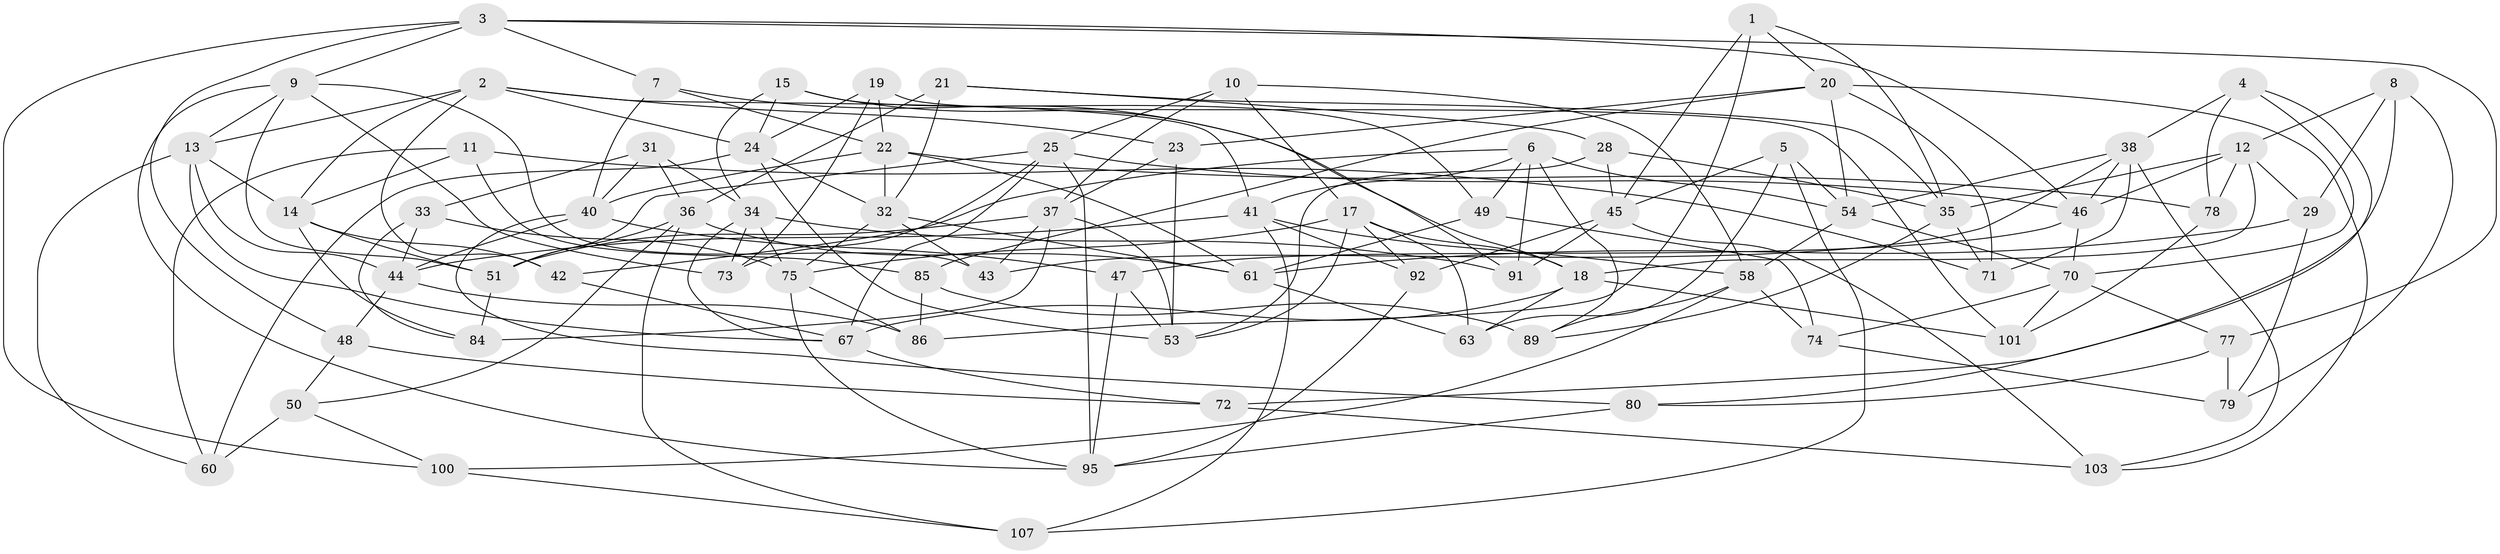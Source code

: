 // original degree distribution, {4: 1.0}
// Generated by graph-tools (version 1.1) at 2025/11/02/27/25 16:11:47]
// undirected, 74 vertices, 181 edges
graph export_dot {
graph [start="1"]
  node [color=gray90,style=filled];
  1;
  2 [super="+30"];
  3 [super="+104"];
  4;
  5;
  6 [super="+106"];
  7;
  8;
  9 [super="+81"];
  10;
  11;
  12 [super="+26"];
  13 [super="+93"];
  14 [super="+16"];
  15;
  17 [super="+62"];
  18 [super="+83"];
  19;
  20 [super="+52"];
  21;
  22 [super="+27"];
  23;
  24 [super="+39"];
  25 [super="+98"];
  28;
  29;
  31;
  32 [super="+94"];
  33;
  34 [super="+59"];
  35 [super="+66"];
  36 [super="+105"];
  37 [super="+55"];
  38 [super="+57"];
  40 [super="+64"];
  41 [super="+102"];
  42;
  43;
  44 [super="+68"];
  45 [super="+65"];
  46 [super="+90"];
  47;
  48;
  49;
  50;
  51 [super="+69"];
  53 [super="+56"];
  54 [super="+87"];
  58 [super="+82"];
  60;
  61 [super="+96"];
  63;
  67 [super="+76"];
  70 [super="+88"];
  71;
  72;
  73;
  74;
  75 [super="+99"];
  77;
  78;
  79;
  80;
  84;
  85;
  86;
  89;
  91;
  92;
  95 [super="+97"];
  100;
  101;
  103;
  107;
  1 -- 20;
  1 -- 86;
  1 -- 35;
  1 -- 45;
  2 -- 24;
  2 -- 42;
  2 -- 41;
  2 -- 13;
  2 -- 14;
  2 -- 23;
  3 -- 100;
  3 -- 7;
  3 -- 48;
  3 -- 9;
  3 -- 77;
  3 -- 46;
  4 -- 80;
  4 -- 70;
  4 -- 78;
  4 -- 38;
  5 -- 63;
  5 -- 54;
  5 -- 107;
  5 -- 45;
  6 -- 41;
  6 -- 89;
  6 -- 54;
  6 -- 49;
  6 -- 42;
  6 -- 91;
  7 -- 18;
  7 -- 22;
  7 -- 40;
  8 -- 29;
  8 -- 79;
  8 -- 72;
  8 -- 12;
  9 -- 95;
  9 -- 43;
  9 -- 73;
  9 -- 51;
  9 -- 13;
  10 -- 58;
  10 -- 37;
  10 -- 17;
  10 -- 25;
  11 -- 60;
  11 -- 14;
  11 -- 85;
  11 -- 71;
  12 -- 29;
  12 -- 35;
  12 -- 18;
  12 -- 78;
  12 -- 46;
  13 -- 67;
  13 -- 44;
  13 -- 60;
  13 -- 14;
  14 -- 51;
  14 -- 42;
  14 -- 84;
  15 -- 49;
  15 -- 91;
  15 -- 34;
  15 -- 24;
  17 -- 53;
  17 -- 75;
  17 -- 92;
  17 -- 63;
  17 -- 18;
  18 -- 63;
  18 -- 101;
  18 -- 67;
  19 -- 24;
  19 -- 101;
  19 -- 73;
  19 -- 22;
  20 -- 85;
  20 -- 23;
  20 -- 71;
  20 -- 54;
  20 -- 103;
  21 -- 35;
  21 -- 28;
  21 -- 32;
  21 -- 36;
  22 -- 32;
  22 -- 40;
  22 -- 78;
  22 -- 61;
  23 -- 53;
  23 -- 37;
  24 -- 32;
  24 -- 60;
  24 -- 53;
  25 -- 73;
  25 -- 67;
  25 -- 46;
  25 -- 51;
  25 -- 95;
  28 -- 53;
  28 -- 35;
  28 -- 45;
  29 -- 61;
  29 -- 79;
  31 -- 40;
  31 -- 36;
  31 -- 33;
  31 -- 34;
  32 -- 43;
  32 -- 61;
  32 -- 75;
  33 -- 84;
  33 -- 75;
  33 -- 44;
  34 -- 73;
  34 -- 91;
  34 -- 67;
  34 -- 75;
  35 -- 71;
  35 -- 89;
  36 -- 107;
  36 -- 51;
  36 -- 50;
  36 -- 61;
  37 -- 43;
  37 -- 51;
  37 -- 53;
  37 -- 84;
  38 -- 103;
  38 -- 71;
  38 -- 54;
  38 -- 46;
  38 -- 43;
  40 -- 47;
  40 -- 80;
  40 -- 44;
  41 -- 44;
  41 -- 107;
  41 -- 92;
  41 -- 58;
  42 -- 67;
  44 -- 48;
  44 -- 86;
  45 -- 103;
  45 -- 92;
  45 -- 91;
  46 -- 47;
  46 -- 70;
  47 -- 95;
  47 -- 53;
  48 -- 72;
  48 -- 50;
  49 -- 61;
  49 -- 74;
  50 -- 100;
  50 -- 60;
  51 -- 84;
  54 -- 70;
  54 -- 58;
  58 -- 100;
  58 -- 89;
  58 -- 74;
  61 -- 63;
  67 -- 72;
  70 -- 77;
  70 -- 74;
  70 -- 101;
  72 -- 103;
  74 -- 79;
  75 -- 95;
  75 -- 86;
  77 -- 80;
  77 -- 79;
  78 -- 101;
  80 -- 95;
  85 -- 89;
  85 -- 86;
  92 -- 95;
  100 -- 107;
}
